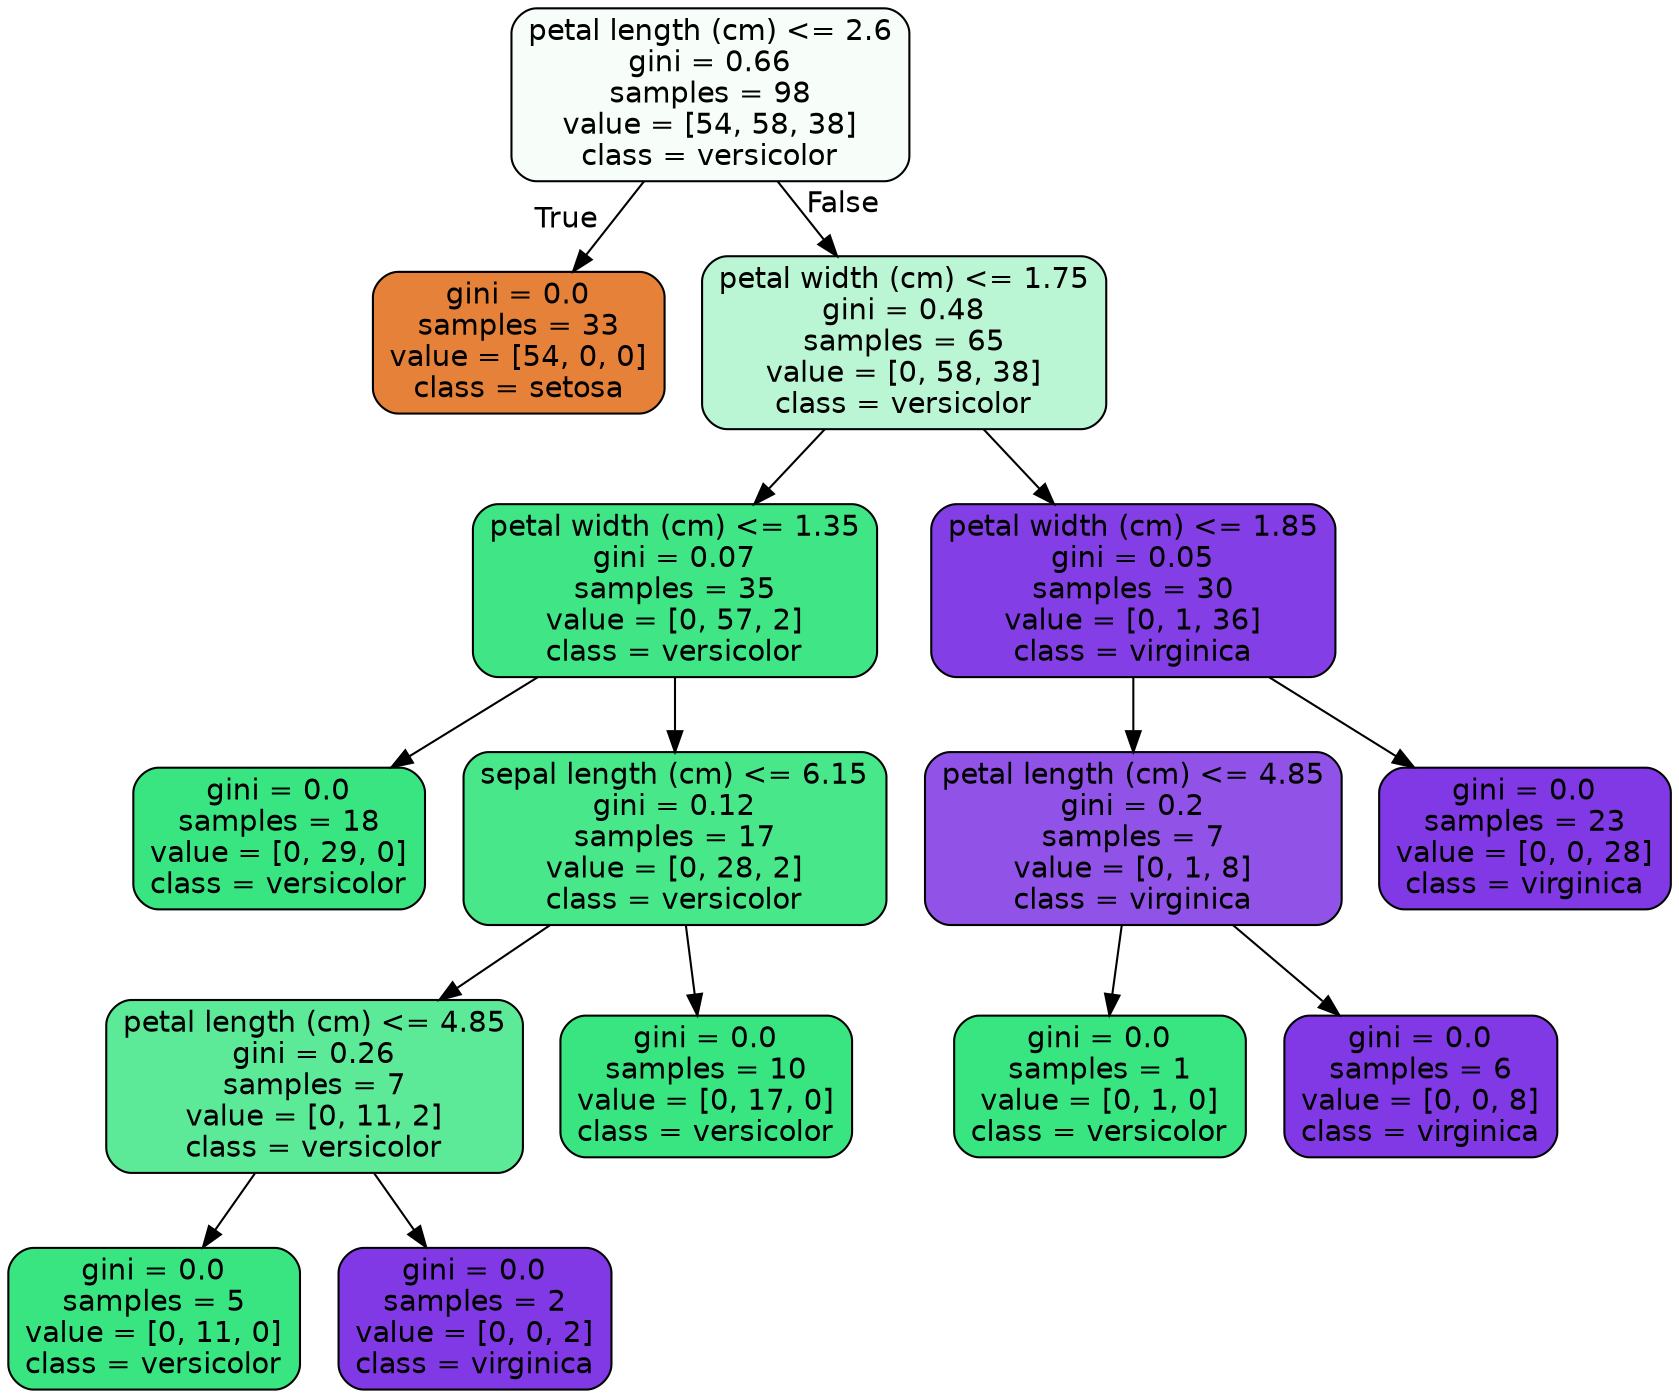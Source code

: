 digraph Tree {
node [shape=box, style="filled, rounded", color="black", fontname=helvetica] ;
edge [fontname=helvetica] ;
0 [label="petal length (cm) <= 2.6\ngini = 0.66\nsamples = 98\nvalue = [54, 58, 38]\nclass = versicolor", fillcolor="#f7fefa"] ;
1 [label="gini = 0.0\nsamples = 33\nvalue = [54, 0, 0]\nclass = setosa", fillcolor="#e58139"] ;
0 -> 1 [labeldistance=2.5, labelangle=45, headlabel="True"] ;
2 [label="petal width (cm) <= 1.75\ngini = 0.48\nsamples = 65\nvalue = [0, 58, 38]\nclass = versicolor", fillcolor="#bbf6d4"] ;
0 -> 2 [labeldistance=2.5, labelangle=-45, headlabel="False"] ;
3 [label="petal width (cm) <= 1.35\ngini = 0.07\nsamples = 35\nvalue = [0, 57, 2]\nclass = versicolor", fillcolor="#40e685"] ;
2 -> 3 ;
4 [label="gini = 0.0\nsamples = 18\nvalue = [0, 29, 0]\nclass = versicolor", fillcolor="#39e581"] ;
3 -> 4 ;
5 [label="sepal length (cm) <= 6.15\ngini = 0.12\nsamples = 17\nvalue = [0, 28, 2]\nclass = versicolor", fillcolor="#47e78a"] ;
3 -> 5 ;
6 [label="petal length (cm) <= 4.85\ngini = 0.26\nsamples = 7\nvalue = [0, 11, 2]\nclass = versicolor", fillcolor="#5dea98"] ;
5 -> 6 ;
7 [label="gini = 0.0\nsamples = 5\nvalue = [0, 11, 0]\nclass = versicolor", fillcolor="#39e581"] ;
6 -> 7 ;
8 [label="gini = 0.0\nsamples = 2\nvalue = [0, 0, 2]\nclass = virginica", fillcolor="#8139e5"] ;
6 -> 8 ;
9 [label="gini = 0.0\nsamples = 10\nvalue = [0, 17, 0]\nclass = versicolor", fillcolor="#39e581"] ;
5 -> 9 ;
10 [label="petal width (cm) <= 1.85\ngini = 0.05\nsamples = 30\nvalue = [0, 1, 36]\nclass = virginica", fillcolor="#843ee6"] ;
2 -> 10 ;
11 [label="petal length (cm) <= 4.85\ngini = 0.2\nsamples = 7\nvalue = [0, 1, 8]\nclass = virginica", fillcolor="#9152e8"] ;
10 -> 11 ;
12 [label="gini = 0.0\nsamples = 1\nvalue = [0, 1, 0]\nclass = versicolor", fillcolor="#39e581"] ;
11 -> 12 ;
13 [label="gini = 0.0\nsamples = 6\nvalue = [0, 0, 8]\nclass = virginica", fillcolor="#8139e5"] ;
11 -> 13 ;
14 [label="gini = 0.0\nsamples = 23\nvalue = [0, 0, 28]\nclass = virginica", fillcolor="#8139e5"] ;
10 -> 14 ;
}